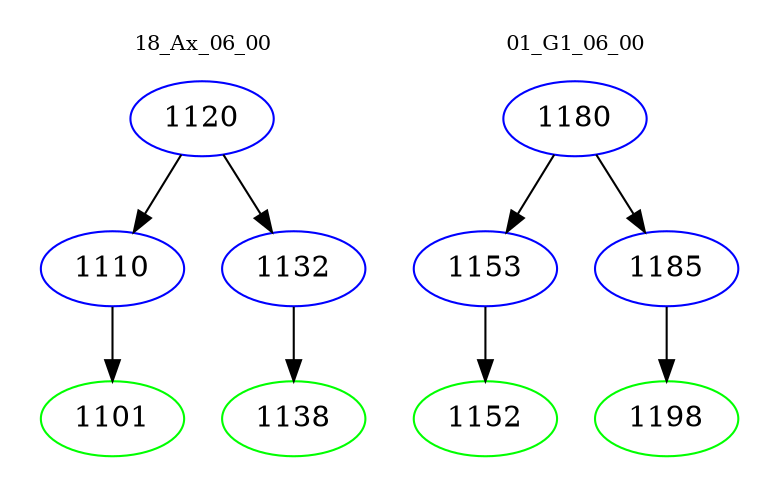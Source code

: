 digraph{
subgraph cluster_0 {
color = white
label = "18_Ax_06_00";
fontsize=10;
T0_1120 [label="1120", color="blue"]
T0_1120 -> T0_1110 [color="black"]
T0_1110 [label="1110", color="blue"]
T0_1110 -> T0_1101 [color="black"]
T0_1101 [label="1101", color="green"]
T0_1120 -> T0_1132 [color="black"]
T0_1132 [label="1132", color="blue"]
T0_1132 -> T0_1138 [color="black"]
T0_1138 [label="1138", color="green"]
}
subgraph cluster_1 {
color = white
label = "01_G1_06_00";
fontsize=10;
T1_1180 [label="1180", color="blue"]
T1_1180 -> T1_1153 [color="black"]
T1_1153 [label="1153", color="blue"]
T1_1153 -> T1_1152 [color="black"]
T1_1152 [label="1152", color="green"]
T1_1180 -> T1_1185 [color="black"]
T1_1185 [label="1185", color="blue"]
T1_1185 -> T1_1198 [color="black"]
T1_1198 [label="1198", color="green"]
}
}
